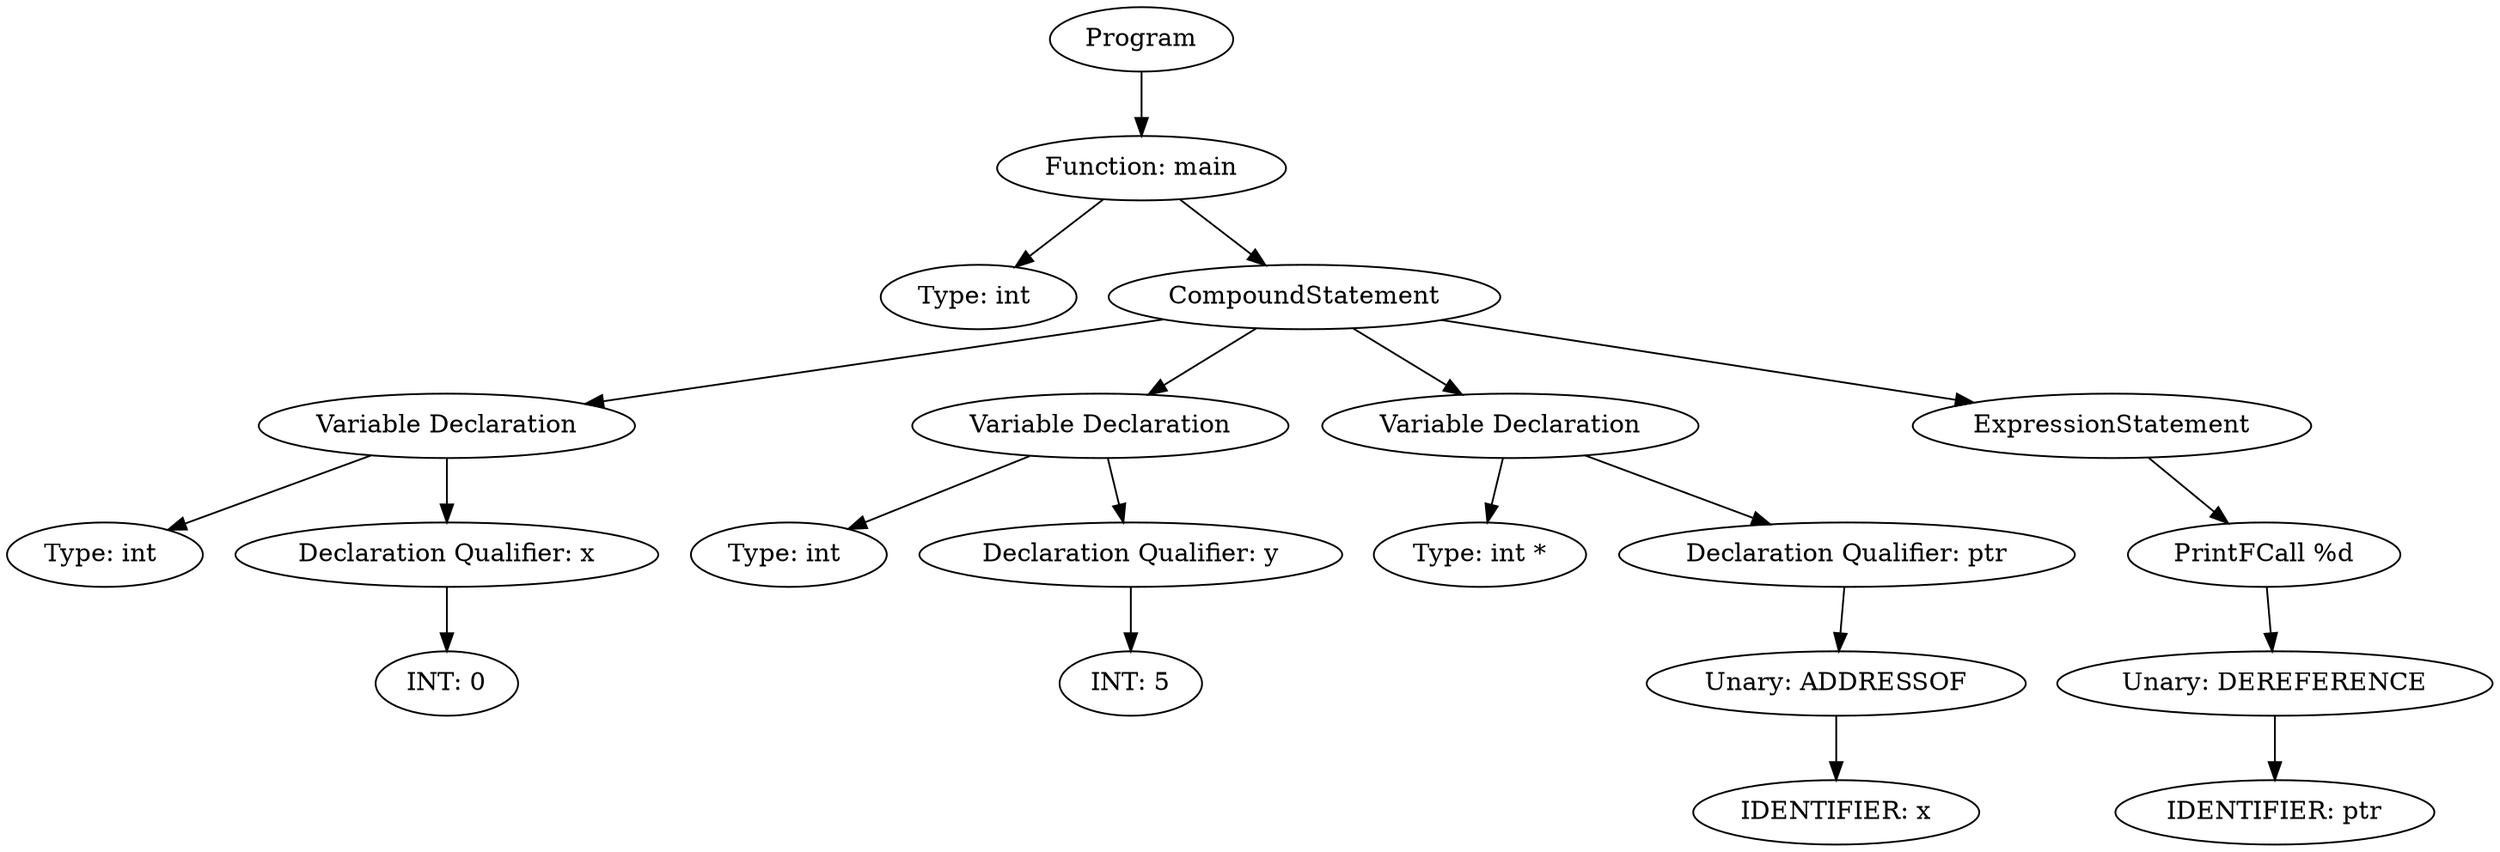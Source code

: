 digraph ExpressionGraph {
4525523472 [label="Program"];
4525523472 -> 4525364048;
4525364048 [label="Function: main"];
4525364048 -> 4525363664;
4525363664 [label="Type: int "];
4525364048 -> 4525364368;
4525364368 [label="CompoundStatement"];
4525364368 -> 4525524304;
4525524304 [label="Variable Declaration"];
4525524304 -> 4525523600;
4525523600 [label="Type: int "];
4525524304 -> 4525523024;
4525523024 [label="Declaration Qualifier: x"];
4525523024 -> 4525536912;
4525536912 [label="INT: 0"];
4525364368 -> 4525523984;
4525523984 [label="Variable Declaration"];
4525523984 -> 4525523088;
4525523088 [label="Type: int "];
4525523984 -> 4525524112;
4525524112 [label="Declaration Qualifier: y"];
4525524112 -> 4518523728;
4518523728 [label="INT: 5"];
4525364368 -> 4525524688;
4525524688 [label="Variable Declaration"];
4525524688 -> 4525523792;
4525523792 [label="Type: int *"];
4525524688 -> 4525524368;
4525524368 [label="Declaration Qualifier: ptr"];
4525524368 -> 4525523408;
4525523408 [label="Unary: ADDRESSOF"];
4525523408 -> 4520158800;
4520158800 [label="IDENTIFIER: x"];
4525364368 -> 4525524560;
4525524560 [label="ExpressionStatement"];
4525524560 -> 4525524496;
4525524496 [label="PrintFCall %d"];
4525524496 -> 4525523216;
4525523216 [label="Unary: DEREFERENCE"];
4525523216 -> 4525523664;
4525523664 [label="IDENTIFIER: ptr"];
}
